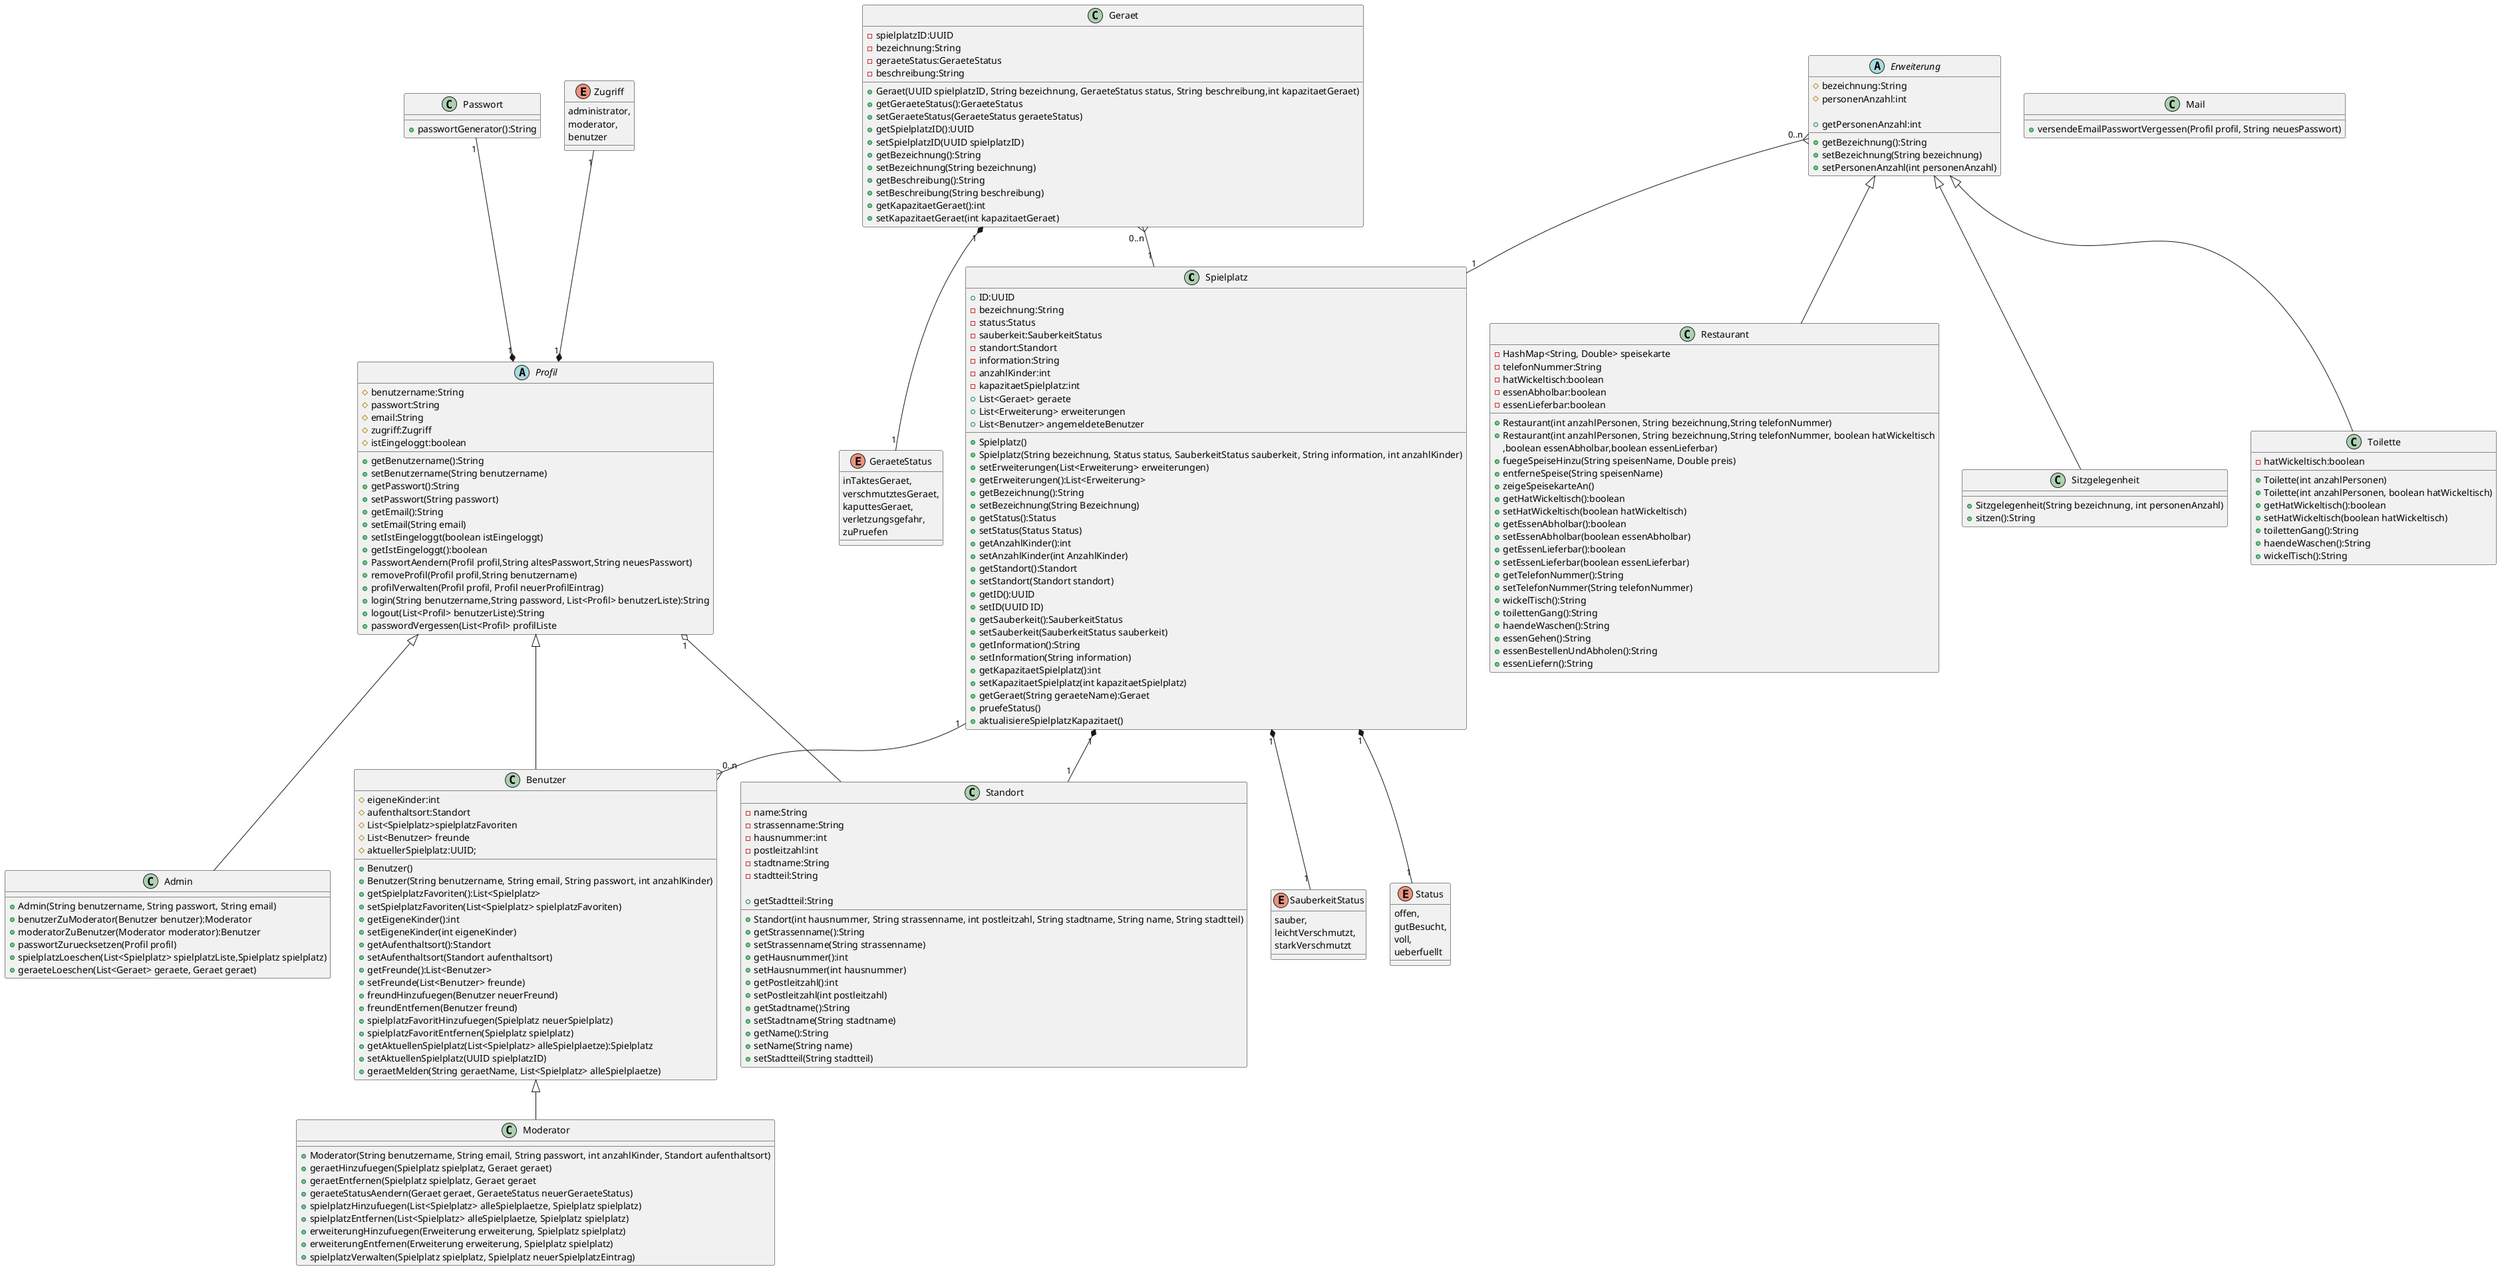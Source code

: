@startuml
skinparam shadowing false

class Spielplatz {
  +ID:UUID
  -bezeichnung:String
  -status:Status
  -sauberkeit:SauberkeitStatus
  -standort:Standort
  -information:String
  -anzahlKinder:int
  -kapazitaetSpielplatz:int
  +List<Geraet> geraete
  +List<Erweiterung> erweiterungen
  +List<Benutzer> angemeldeteBenutzer

  +Spielplatz()
  +Spielplatz(String bezeichnung, Status status, SauberkeitStatus sauberkeit, String information, int anzahlKinder)
  +setErweiterungen(List<Erweiterung> erweiterungen)
  +getErweiterungen():List<Erweiterung>
  +getBezeichnung():String
  +setBezeichnung(String Bezeichnung)
  +getStatus():Status
  +setStatus(Status Status)
  +getAnzahlKinder():int
  +setAnzahlKinder(int AnzahlKinder)
  +getStandort():Standort
  +setStandort(Standort standort)
  +getID():UUID
  +setID(UUID ID)
  +getSauberkeit():SauberkeitStatus
  +setSauberkeit(SauberkeitStatus sauberkeit)
  +getInformation():String
  +setInformation(String information)
  +getKapazitaetSpielplatz():int
  +setKapazitaetSpielplatz(int kapazitaetSpielplatz)
  +getGeraet(String geraeteName):Geraet
  +pruefeStatus()
  +aktualisiereSpielplatzKapazitaet()
}

class Standort{
 -name:String
 -strassenname:String
 -hausnummer:int
 -postleitzahl:int
 -stadtname:String
 -stadtteil:String

 +Standort(int hausnummer, String strassenname, int postleitzahl, String stadtname, String name, String stadtteil)
 +getStrassenname():String
 +setStrassenname(String strassenname)
 +getHausnummer():int
 +setHausnummer(int hausnummer)
 +getPostleitzahl():int
 +setPostleitzahl(int postleitzahl)
 +getStadtname():String
 +setStadtname(String stadtname)
 +getName():String
 +setName(String name)
 +getStadtteil:String
 +setStadtteil(String stadtteil)
}

class Geraet{
-spielplatzID:UUID
-bezeichnung:String
-geraeteStatus:GeraeteStatus
-beschreibung:String

+Geraet(UUID spielplatzID, String bezeichnung, GeraeteStatus status, String beschreibung,int kapazitaetGeraet)
+getGeraeteStatus():GeraeteStatus
+setGeraeteStatus(GeraeteStatus geraeteStatus)
+getSpielplatzID():UUID
+setSpielplatzID(UUID spielplatzID)
+getBezeichnung():String
+setBezeichnung(String bezeichnung)
+getBeschreibung():String
+setBeschreibung(String beschreibung)
+getKapazitaetGeraet():int
+setKapazitaetGeraet(int kapazitaetGeraet)
}

abstract class Profil{
#benutzername:String
#passwort:String
#email:String
#zugriff:Zugriff
#istEingeloggt:boolean

+getBenutzername():String
+setBenutzername(String benutzername)
+getPasswort():String
+setPasswort(String passwort)
+getEmail():String
+setEmail(String email)
+setIstEingeloggt(boolean istEingeloggt)
+getIstEingeloggt():boolean
+PasswortAendern(Profil profil,String altesPasswort,String neuesPasswort)
+removeProfil(Profil profil,String benutzername)
+profilVerwalten(Profil profil, Profil neuerProfilEintrag)
+login(String benutzername,String password, List<Profil> benutzerListe):String
+logout(List<Profil> benutzerListe):String
+passwordVergessen(List<Profil> profilListe
}

class Benutzer{
#eigeneKinder:int
#aufenthaltsort:Standort
#List<Spielplatz>spielplatzFavoriten
#List<Benutzer> freunde
#aktuellerSpielplatz:UUID;

+Benutzer()
+Benutzer(String benutzername, String email, String passwort, int anzahlKinder)
+getSpielplatzFavoriten():List<Spielplatz>
+setSpielplatzFavoriten(List<Spielplatz> spielplatzFavoriten)
+getEigeneKinder():int
+setEigeneKinder(int eigeneKinder)
+getAufenthaltsort():Standort
+setAufenthaltsort(Standort aufenthaltsort)
+getFreunde():List<Benutzer>
+setFreunde(List<Benutzer> freunde)
+freundHinzufuegen(Benutzer neuerFreund)
+freundEntfernen(Benutzer freund)
+spielplatzFavoritHinzufuegen(Spielplatz neuerSpielplatz)
+spielplatzFavoritEntfernen(Spielplatz spielplatz)
+getAktuellenSpielplatz(List<Spielplatz> alleSpielplaetze):Spielplatz
+setAktuellenSpielplatz(UUID spielplatzID)
+geraetMelden(String geraetName, List<Spielplatz> alleSpielplaetze)
}

class Admin{
+Admin(String benutzername, String passwort, String email)
+benutzerZuModerator(Benutzer benutzer):Moderator
+moderatorZuBenutzer(Moderator moderator):Benutzer
+passwortZuruecksetzen(Profil profil)
+spielplatzLoeschen(List<Spielplatz> spielplatzListe,Spielplatz spielplatz)
+geraeteLoeschen(List<Geraet> geraete, Geraet geraet)
}

class Moderator{
+Moderator(String benutzername, String email, String passwort, int anzahlKinder, Standort aufenthaltsort)
+geraetHinzufuegen(Spielplatz spielplatz, Geraet geraet)
+geraetEntfernen(Spielplatz spielplatz, Geraet geraet
+geraeteStatusAendern(Geraet geraet, GeraeteStatus neuerGeraeteStatus)
+spielplatzHinzufuegen(List<Spielplatz> alleSpielplaetze, Spielplatz spielplatz)
+spielplatzEntfernen(List<Spielplatz> alleSpielplaetze, Spielplatz spielplatz)
+erweiterungHinzufuegen(Erweiterung erweiterung, Spielplatz spielplatz)
+erweiterungEntfernen(Erweiterung erweiterung, Spielplatz spielplatz)
+spielplatzVerwalten(Spielplatz spielplatz, Spielplatz neuerSpielplatzEintrag)
}

class Passwort{
+passwortGenerator():String
}

class Mail{
+versendeEmailPasswortVergessen(Profil profil, String neuesPasswort)
}

class Restaurant{
-HashMap<String, Double> speisekarte
-telefonNummer:String
-hatWickeltisch:boolean
-essenAbholbar:boolean
-essenLieferbar:boolean

+Restaurant(int anzahlPersonen, String bezeichnung,String telefonNummer)
+Restaurant(int anzahlPersonen, String bezeichnung,String telefonNummer, boolean hatWickeltisch
                                  ,boolean essenAbholbar,boolean essenLieferbar)
+fuegeSpeiseHinzu(String speisenName, Double preis)
+entferneSpeise(String speisenName)
+zeigeSpeisekarteAn()
+getHatWickeltisch():boolean
+setHatWickeltisch(boolean hatWickeltisch)
+getEssenAbholbar():boolean
+setEssenAbholbar(boolean essenAbholbar)
+getEssenLieferbar():boolean
+setEssenLieferbar(boolean essenLieferbar)
+getTelefonNummer():String
+setTelefonNummer(String telefonNummer)
+wickelTisch():String
+toilettenGang():String
+haendeWaschen():String
+essenGehen():String
+essenBestellenUndAbholen():String
+essenLiefern():String
}

abstract class Erweiterung{
#bezeichnung:String
#personenAnzahl:int

+getBezeichnung():String
+setBezeichnung(String bezeichnung)
+getPersonenAnzahl:int
+setPersonenAnzahl(int personenAnzahl)
}

class Sitzgelegenheit{
+Sitzgelegenheit(String bezeichnung, int personenAnzahl)
+sitzen():String
}

class Toilette{
-hatWickeltisch:boolean

+Toilette(int anzahlPersonen)
+Toilette(int anzahlPersonen, boolean hatWickeltisch)
+getHatWickeltisch():boolean
+setHatWickeltisch(boolean hatWickeltisch)
+toilettenGang():String
+haendeWaschen():String
+wickelTisch():String
}

enum GeraeteStatus{
    inTaktesGeraet,
    verschmutztesGeraet,
    kaputtesGeraet,
    verletzungsgefahr,
    zuPruefen
}
enum Status{
 offen,
 gutBesucht,
 voll,
 ueberfuellt
}
enum SauberkeitStatus{
    sauber,
    leichtVerschmutzt,
    starkVerschmutzt
}
enum Zugriff{
 administrator,
 moderator,
 benutzer
}

Profil <|--Benutzer
Profil <|--Admin
Benutzer <|--Moderator
Erweiterung <|-- Restaurant
Erweiterung <|-- Sitzgelegenheit
Erweiterung <|-- Toilette

Spielplatz "1" *-- "1" Standort
Spielplatz "1" *-- "1" Status
Spielplatz "1" *-- "1" SauberkeitStatus

Spielplatz "1" --{ "0..n" Benutzer
Profil "1" o-- Standort
Zugriff "1" --* "1" Profil
Passwort "1" --* "1" Profil
Geraet "0..n" }-- "1" Spielplatz
Geraet "1" *-- "1" GeraeteStatus

Erweiterung "0..n" }-- "1" Spielplatz
@enduml
